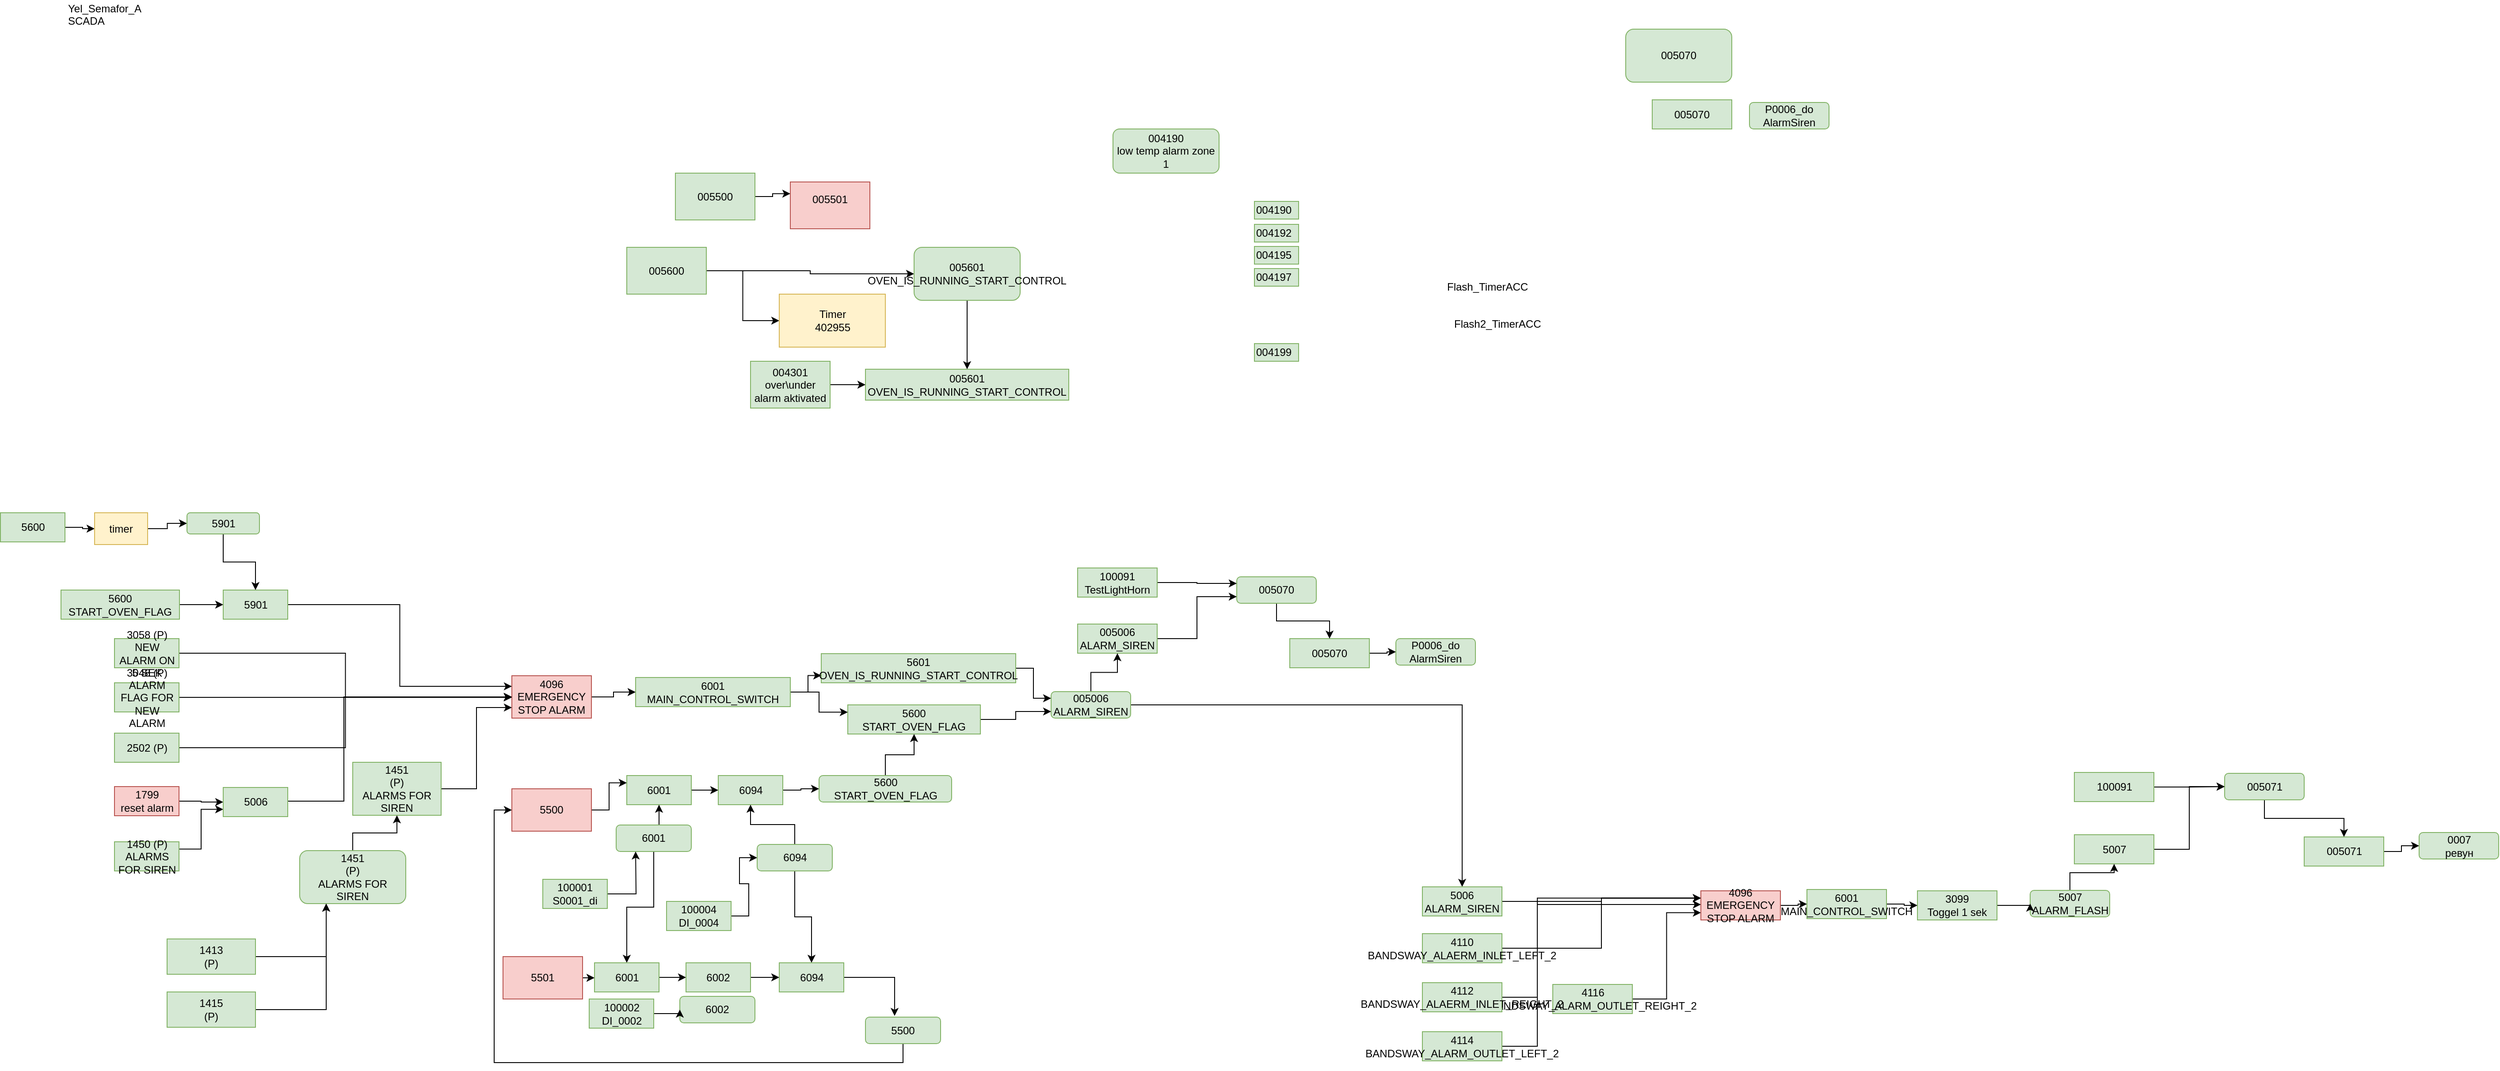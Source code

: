 <mxfile version="10.5.9" type="github"><diagram id="YkE8zKdYtLzUK11k0lN9" name="Page-1"><mxGraphModel dx="2247" dy="720" grid="1" gridSize="10" guides="1" tooltips="1" connect="1" arrows="1" fold="1" page="1" pageScale="1" pageWidth="827" pageHeight="1169" math="0" shadow="0"><root><mxCell id="0"/><mxCell id="1" parent="0"/><mxCell id="DsHWzQEWvqf_Bl8Ow9IP-2" value="&lt;div&gt;P0006_do&lt;/div&gt;&lt;div&gt;AlarmSiren&lt;br&gt;&lt;/div&gt;" style="rounded=1;whiteSpace=wrap;html=1;fillColor=#d5e8d4;strokeColor=#82b366;" vertex="1" parent="1"><mxGeometry x="1520" y="133" width="90" height="30" as="geometry"/></mxCell><mxCell id="DsHWzQEWvqf_Bl8Ow9IP-3" value="&lt;div&gt;004190&lt;/div&gt;&lt;div&gt;low temp alarm zone 1&lt;br&gt;&lt;/div&gt;" style="rounded=1;whiteSpace=wrap;html=1;fillColor=#d5e8d4;strokeColor=#82b366;" vertex="1" parent="1"><mxGeometry x="800" y="163" width="120" height="50" as="geometry"/></mxCell><mxCell id="DsHWzQEWvqf_Bl8Ow9IP-4" value="&lt;div&gt;005601&lt;/div&gt;&lt;div&gt;OVEN_IS_RUNNING_START_CONTROL&lt;br&gt;&lt;/div&gt;" style="rounded=0;whiteSpace=wrap;html=1;fillColor=#d5e8d4;strokeColor=#82b366;" vertex="1" parent="1"><mxGeometry x="520" y="435" width="230" height="35" as="geometry"/></mxCell><mxCell id="DsHWzQEWvqf_Bl8Ow9IP-16" style="edgeStyle=orthogonalEdgeStyle;rounded=0;orthogonalLoop=1;jettySize=auto;html=1;" edge="1" parent="1" source="DsHWzQEWvqf_Bl8Ow9IP-5" target="DsHWzQEWvqf_Bl8Ow9IP-4"><mxGeometry relative="1" as="geometry"/></mxCell><mxCell id="DsHWzQEWvqf_Bl8Ow9IP-5" value="&lt;div&gt;004301&lt;/div&gt;&lt;div&gt;over\under alarm aktivated&lt;br&gt;&lt;/div&gt;" style="rounded=0;whiteSpace=wrap;html=1;fillColor=#d5e8d4;strokeColor=#82b366;" vertex="1" parent="1"><mxGeometry x="390" y="426" width="90" height="53" as="geometry"/></mxCell><mxCell id="DsHWzQEWvqf_Bl8Ow9IP-7" value="&lt;div&gt;005501&lt;/div&gt;&lt;div&gt;&lt;br&gt;&lt;/div&gt;" style="rounded=0;whiteSpace=wrap;html=1;fillColor=#f8cecc;strokeColor=#b85450;" vertex="1" parent="1"><mxGeometry x="435" y="223" width="90" height="53" as="geometry"/></mxCell><mxCell id="DsHWzQEWvqf_Bl8Ow9IP-14" style="edgeStyle=orthogonalEdgeStyle;rounded=0;orthogonalLoop=1;jettySize=auto;html=1;entryX=0;entryY=0.25;entryDx=0;entryDy=0;" edge="1" parent="1" source="DsHWzQEWvqf_Bl8Ow9IP-8" target="DsHWzQEWvqf_Bl8Ow9IP-7"><mxGeometry relative="1" as="geometry"/></mxCell><mxCell id="DsHWzQEWvqf_Bl8Ow9IP-8" value="005500" style="rounded=0;whiteSpace=wrap;html=1;fillColor=#d5e8d4;strokeColor=#82b366;" vertex="1" parent="1"><mxGeometry x="305" y="213" width="90" height="53" as="geometry"/></mxCell><mxCell id="DsHWzQEWvqf_Bl8Ow9IP-13" style="edgeStyle=orthogonalEdgeStyle;rounded=0;orthogonalLoop=1;jettySize=auto;html=1;entryX=0;entryY=0.5;entryDx=0;entryDy=0;" edge="1" parent="1" source="DsHWzQEWvqf_Bl8Ow9IP-9" target="DsHWzQEWvqf_Bl8Ow9IP-10"><mxGeometry relative="1" as="geometry"/></mxCell><mxCell id="DsHWzQEWvqf_Bl8Ow9IP-15" style="edgeStyle=orthogonalEdgeStyle;rounded=0;orthogonalLoop=1;jettySize=auto;html=1;" edge="1" parent="1" source="DsHWzQEWvqf_Bl8Ow9IP-9" target="DsHWzQEWvqf_Bl8Ow9IP-11"><mxGeometry relative="1" as="geometry"/></mxCell><mxCell id="DsHWzQEWvqf_Bl8Ow9IP-9" value="005600" style="rounded=0;whiteSpace=wrap;html=1;fillColor=#d5e8d4;strokeColor=#82b366;" vertex="1" parent="1"><mxGeometry x="250" y="297" width="90" height="53" as="geometry"/></mxCell><mxCell id="DsHWzQEWvqf_Bl8Ow9IP-10" value="&lt;div&gt;Timer&lt;/div&gt;&lt;div&gt;402955&lt;br&gt;&lt;/div&gt;" style="rounded=0;whiteSpace=wrap;html=1;fillColor=#fff2cc;strokeColor=#d6b656;" vertex="1" parent="1"><mxGeometry x="422.5" y="350" width="120" height="60" as="geometry"/></mxCell><mxCell id="DsHWzQEWvqf_Bl8Ow9IP-12" style="edgeStyle=orthogonalEdgeStyle;rounded=0;orthogonalLoop=1;jettySize=auto;html=1;entryX=0.5;entryY=0;entryDx=0;entryDy=0;" edge="1" parent="1" source="DsHWzQEWvqf_Bl8Ow9IP-11" target="DsHWzQEWvqf_Bl8Ow9IP-4"><mxGeometry relative="1" as="geometry"/></mxCell><mxCell id="DsHWzQEWvqf_Bl8Ow9IP-11" value="&lt;div&gt;005601&lt;/div&gt;&lt;div&gt;OVEN_IS_RUNNING_START_CONTROL&lt;br&gt;&lt;/div&gt;" style="rounded=1;whiteSpace=wrap;html=1;fillColor=#d5e8d4;strokeColor=#82b366;" vertex="1" parent="1"><mxGeometry x="575" y="297" width="120" height="60" as="geometry"/></mxCell><mxCell id="DsHWzQEWvqf_Bl8Ow9IP-18" value="&lt;div&gt;P0006_do&lt;/div&gt;&lt;div&gt;AlarmSiren&lt;br&gt;&lt;/div&gt;" style="rounded=1;whiteSpace=wrap;html=1;fillColor=#d5e8d4;strokeColor=#82b366;" vertex="1" parent="1"><mxGeometry x="1120" y="740" width="90" height="30" as="geometry"/></mxCell><mxCell id="DsHWzQEWvqf_Bl8Ow9IP-20" style="edgeStyle=orthogonalEdgeStyle;rounded=0;orthogonalLoop=1;jettySize=auto;html=1;" edge="1" parent="1" source="DsHWzQEWvqf_Bl8Ow9IP-19" target="DsHWzQEWvqf_Bl8Ow9IP-18"><mxGeometry relative="1" as="geometry"/></mxCell><mxCell id="DsHWzQEWvqf_Bl8Ow9IP-19" value="005070" style="rounded=0;whiteSpace=wrap;html=1;fillColor=#d5e8d4;strokeColor=#82b366;" vertex="1" parent="1"><mxGeometry x="1000" y="740" width="90" height="33" as="geometry"/></mxCell><mxCell id="DsHWzQEWvqf_Bl8Ow9IP-23" style="edgeStyle=orthogonalEdgeStyle;rounded=0;orthogonalLoop=1;jettySize=auto;html=1;entryX=0.5;entryY=0;entryDx=0;entryDy=0;" edge="1" parent="1" source="DsHWzQEWvqf_Bl8Ow9IP-22" target="DsHWzQEWvqf_Bl8Ow9IP-19"><mxGeometry relative="1" as="geometry"/></mxCell><mxCell id="DsHWzQEWvqf_Bl8Ow9IP-22" value="005070" style="rounded=1;whiteSpace=wrap;html=1;fillColor=#d5e8d4;strokeColor=#82b366;" vertex="1" parent="1"><mxGeometry x="940" y="670" width="90" height="30" as="geometry"/></mxCell><mxCell id="DsHWzQEWvqf_Bl8Ow9IP-28" style="edgeStyle=orthogonalEdgeStyle;rounded=0;orthogonalLoop=1;jettySize=auto;html=1;entryX=0;entryY=0.25;entryDx=0;entryDy=0;" edge="1" parent="1" source="DsHWzQEWvqf_Bl8Ow9IP-25" target="DsHWzQEWvqf_Bl8Ow9IP-22"><mxGeometry relative="1" as="geometry"/></mxCell><mxCell id="DsHWzQEWvqf_Bl8Ow9IP-25" value="&lt;div&gt;100091&lt;/div&gt;&lt;div&gt;TestLightHorn&lt;br&gt;&lt;/div&gt;" style="rounded=0;whiteSpace=wrap;html=1;fillColor=#d5e8d4;strokeColor=#82b366;" vertex="1" parent="1"><mxGeometry x="760" y="660" width="90" height="33" as="geometry"/></mxCell><mxCell id="DsHWzQEWvqf_Bl8Ow9IP-29" style="edgeStyle=orthogonalEdgeStyle;rounded=0;orthogonalLoop=1;jettySize=auto;html=1;entryX=0;entryY=0.75;entryDx=0;entryDy=0;" edge="1" parent="1" source="DsHWzQEWvqf_Bl8Ow9IP-26" target="DsHWzQEWvqf_Bl8Ow9IP-22"><mxGeometry relative="1" as="geometry"/></mxCell><mxCell id="DsHWzQEWvqf_Bl8Ow9IP-26" value="&lt;div&gt;005006&lt;/div&gt;&lt;div&gt;ALARM_SIREN&lt;br&gt;&lt;/div&gt;" style="rounded=0;whiteSpace=wrap;html=1;fillColor=#d5e8d4;strokeColor=#82b366;" vertex="1" parent="1"><mxGeometry x="760" y="723.5" width="90" height="33" as="geometry"/></mxCell><mxCell id="DsHWzQEWvqf_Bl8Ow9IP-33" style="edgeStyle=orthogonalEdgeStyle;rounded=0;orthogonalLoop=1;jettySize=auto;html=1;entryX=0.5;entryY=1;entryDx=0;entryDy=0;" edge="1" parent="1" source="DsHWzQEWvqf_Bl8Ow9IP-30" target="DsHWzQEWvqf_Bl8Ow9IP-26"><mxGeometry relative="1" as="geometry"/></mxCell><mxCell id="DsHWzQEWvqf_Bl8Ow9IP-162" style="edgeStyle=orthogonalEdgeStyle;rounded=0;orthogonalLoop=1;jettySize=auto;html=1;entryX=0.5;entryY=0;entryDx=0;entryDy=0;" edge="1" parent="1" source="DsHWzQEWvqf_Bl8Ow9IP-30" target="DsHWzQEWvqf_Bl8Ow9IP-152"><mxGeometry relative="1" as="geometry"/></mxCell><mxCell id="DsHWzQEWvqf_Bl8Ow9IP-30" value="&lt;div&gt;005006&lt;/div&gt;&lt;div&gt;ALARM_SIREN&lt;br&gt;&lt;/div&gt;" style="rounded=1;whiteSpace=wrap;html=1;fillColor=#d5e8d4;strokeColor=#82b366;" vertex="1" parent="1"><mxGeometry x="730" y="800" width="90" height="30" as="geometry"/></mxCell><mxCell id="DsHWzQEWvqf_Bl8Ow9IP-36" style="edgeStyle=orthogonalEdgeStyle;rounded=0;orthogonalLoop=1;jettySize=auto;html=1;entryX=0;entryY=0.25;entryDx=0;entryDy=0;" edge="1" parent="1" source="DsHWzQEWvqf_Bl8Ow9IP-34" target="DsHWzQEWvqf_Bl8Ow9IP-30"><mxGeometry relative="1" as="geometry"/></mxCell><mxCell id="DsHWzQEWvqf_Bl8Ow9IP-34" value="&lt;div&gt;5601&lt;/div&gt;&lt;div&gt;OVEN_IS_RUNNING_START_CONTROL&lt;br&gt;&lt;/div&gt;" style="rounded=0;whiteSpace=wrap;html=1;fillColor=#d5e8d4;strokeColor=#82b366;" vertex="1" parent="1"><mxGeometry x="470" y="757" width="220" height="33" as="geometry"/></mxCell><mxCell id="DsHWzQEWvqf_Bl8Ow9IP-37" style="edgeStyle=orthogonalEdgeStyle;rounded=0;orthogonalLoop=1;jettySize=auto;html=1;entryX=0;entryY=0.75;entryDx=0;entryDy=0;" edge="1" parent="1" source="DsHWzQEWvqf_Bl8Ow9IP-35" target="DsHWzQEWvqf_Bl8Ow9IP-30"><mxGeometry relative="1" as="geometry"/></mxCell><mxCell id="DsHWzQEWvqf_Bl8Ow9IP-35" value="&lt;div&gt;5600&lt;/div&gt;&lt;div&gt;START_OVEN_FLAG&lt;br&gt;&lt;/div&gt;" style="rounded=0;whiteSpace=wrap;html=1;fillColor=#d5e8d4;strokeColor=#82b366;" vertex="1" parent="1"><mxGeometry x="500" y="815" width="150" height="33" as="geometry"/></mxCell><mxCell id="DsHWzQEWvqf_Bl8Ow9IP-39" style="edgeStyle=orthogonalEdgeStyle;rounded=0;orthogonalLoop=1;jettySize=auto;html=1;entryX=0;entryY=0.75;entryDx=0;entryDy=0;" edge="1" parent="1" source="DsHWzQEWvqf_Bl8Ow9IP-38" target="DsHWzQEWvqf_Bl8Ow9IP-34"><mxGeometry relative="1" as="geometry"/></mxCell><mxCell id="DsHWzQEWvqf_Bl8Ow9IP-40" style="edgeStyle=orthogonalEdgeStyle;rounded=0;orthogonalLoop=1;jettySize=auto;html=1;entryX=0;entryY=0.25;entryDx=0;entryDy=0;" edge="1" parent="1" source="DsHWzQEWvqf_Bl8Ow9IP-38" target="DsHWzQEWvqf_Bl8Ow9IP-35"><mxGeometry relative="1" as="geometry"/></mxCell><mxCell id="DsHWzQEWvqf_Bl8Ow9IP-38" value="&lt;div&gt;6001&lt;/div&gt;&lt;div&gt;MAIN_CONTROL_SWITCH&lt;br&gt;&lt;/div&gt;" style="rounded=0;whiteSpace=wrap;html=1;fillColor=#d5e8d4;strokeColor=#82b366;" vertex="1" parent="1"><mxGeometry x="260" y="784" width="175" height="33" as="geometry"/></mxCell><mxCell id="DsHWzQEWvqf_Bl8Ow9IP-42" style="edgeStyle=orthogonalEdgeStyle;rounded=0;orthogonalLoop=1;jettySize=auto;html=1;entryX=0;entryY=0.5;entryDx=0;entryDy=0;" edge="1" parent="1" source="DsHWzQEWvqf_Bl8Ow9IP-41" target="DsHWzQEWvqf_Bl8Ow9IP-38"><mxGeometry relative="1" as="geometry"/></mxCell><mxCell id="DsHWzQEWvqf_Bl8Ow9IP-41" value="&lt;div&gt;4096&lt;/div&gt;&lt;div&gt;EMERGENCY STOP ALARM&lt;/div&gt;" style="rounded=0;whiteSpace=wrap;html=1;fillColor=#f8cecc;strokeColor=#b85450;" vertex="1" parent="1"><mxGeometry x="120" y="782" width="90" height="48" as="geometry"/></mxCell><mxCell id="DsHWzQEWvqf_Bl8Ow9IP-44" style="edgeStyle=orthogonalEdgeStyle;rounded=0;orthogonalLoop=1;jettySize=auto;html=1;entryX=0;entryY=0.75;entryDx=0;entryDy=0;" edge="1" parent="1" source="DsHWzQEWvqf_Bl8Ow9IP-43" target="DsHWzQEWvqf_Bl8Ow9IP-41"><mxGeometry relative="1" as="geometry"/></mxCell><mxCell id="DsHWzQEWvqf_Bl8Ow9IP-43" value="&lt;div&gt;1451&lt;/div&gt;&lt;div&gt; (P)&lt;/div&gt;&lt;div&gt;ALARMS FOR SIREN&lt;br&gt;&lt;/div&gt;" style="rounded=0;whiteSpace=wrap;html=1;fillColor=#d5e8d4;strokeColor=#82b366;" vertex="1" parent="1"><mxGeometry x="-60" y="880" width="100" height="60" as="geometry"/></mxCell><mxCell id="DsHWzQEWvqf_Bl8Ow9IP-46" style="edgeStyle=orthogonalEdgeStyle;rounded=0;orthogonalLoop=1;jettySize=auto;html=1;entryX=0.5;entryY=1;entryDx=0;entryDy=0;" edge="1" parent="1" source="DsHWzQEWvqf_Bl8Ow9IP-45" target="DsHWzQEWvqf_Bl8Ow9IP-43"><mxGeometry relative="1" as="geometry"/></mxCell><mxCell id="DsHWzQEWvqf_Bl8Ow9IP-45" value="&lt;div&gt;1451&lt;/div&gt;&lt;div&gt; (P)&lt;/div&gt;&lt;div&gt;ALARMS FOR SIREN&lt;br&gt;&lt;/div&gt;" style="rounded=1;whiteSpace=wrap;html=1;fillColor=#d5e8d4;strokeColor=#82b366;" vertex="1" parent="1"><mxGeometry x="-120" y="980" width="120" height="60" as="geometry"/></mxCell><mxCell id="DsHWzQEWvqf_Bl8Ow9IP-49" style="edgeStyle=orthogonalEdgeStyle;rounded=0;orthogonalLoop=1;jettySize=auto;html=1;entryX=0.25;entryY=1;entryDx=0;entryDy=0;" edge="1" parent="1" source="DsHWzQEWvqf_Bl8Ow9IP-47" target="DsHWzQEWvqf_Bl8Ow9IP-45"><mxGeometry relative="1" as="geometry"/></mxCell><mxCell id="DsHWzQEWvqf_Bl8Ow9IP-47" value="&lt;div&gt;1413&lt;/div&gt;&lt;div&gt;(P)&lt;br&gt;&lt;/div&gt;" style="rounded=0;whiteSpace=wrap;html=1;fillColor=#d5e8d4;strokeColor=#82b366;" vertex="1" parent="1"><mxGeometry x="-270" y="1080" width="100" height="40" as="geometry"/></mxCell><mxCell id="DsHWzQEWvqf_Bl8Ow9IP-50" style="edgeStyle=orthogonalEdgeStyle;rounded=0;orthogonalLoop=1;jettySize=auto;html=1;entryX=0.25;entryY=1;entryDx=0;entryDy=0;" edge="1" parent="1" source="DsHWzQEWvqf_Bl8Ow9IP-48" target="DsHWzQEWvqf_Bl8Ow9IP-45"><mxGeometry relative="1" as="geometry"/></mxCell><mxCell id="DsHWzQEWvqf_Bl8Ow9IP-48" value="&lt;div&gt;1415&lt;/div&gt;&lt;div&gt;(P)&lt;br&gt;&lt;/div&gt;" style="rounded=0;whiteSpace=wrap;html=1;fillColor=#d5e8d4;strokeColor=#82b366;" vertex="1" parent="1"><mxGeometry x="-270" y="1140" width="100" height="40" as="geometry"/></mxCell><mxCell id="DsHWzQEWvqf_Bl8Ow9IP-51" value="004190" style="text;html=1;resizable=0;points=[];autosize=1;align=left;verticalAlign=top;spacingTop=-4;fillColor=#d5e8d4;strokeColor=#82b366;" vertex="1" parent="1"><mxGeometry x="960" y="245" width="50" height="20" as="geometry"/></mxCell><mxCell id="DsHWzQEWvqf_Bl8Ow9IP-52" value="004192" style="text;html=1;resizable=0;points=[];autosize=1;align=left;verticalAlign=top;spacingTop=-4;fillColor=#d5e8d4;strokeColor=#82b366;" vertex="1" parent="1"><mxGeometry x="960" y="271" width="50" height="20" as="geometry"/></mxCell><mxCell id="DsHWzQEWvqf_Bl8Ow9IP-53" value="004195" style="text;html=1;resizable=0;points=[];autosize=1;align=left;verticalAlign=top;spacingTop=-4;fillColor=#d5e8d4;strokeColor=#82b366;" vertex="1" parent="1"><mxGeometry x="960" y="296" width="50" height="20" as="geometry"/></mxCell><mxCell id="DsHWzQEWvqf_Bl8Ow9IP-54" value="004197" style="text;html=1;resizable=0;points=[];autosize=1;align=left;verticalAlign=top;spacingTop=-4;fillColor=#d5e8d4;strokeColor=#82b366;" vertex="1" parent="1"><mxGeometry x="960" y="321" width="50" height="20" as="geometry"/></mxCell><mxCell id="DsHWzQEWvqf_Bl8Ow9IP-55" value="004199" style="text;html=1;resizable=0;points=[];autosize=1;align=left;verticalAlign=top;spacingTop=-4;fillColor=#d5e8d4;strokeColor=#82b366;" vertex="1" parent="1"><mxGeometry x="960" y="406" width="50" height="20" as="geometry"/></mxCell><mxCell id="DsHWzQEWvqf_Bl8Ow9IP-59" value="005070" style="rounded=0;whiteSpace=wrap;html=1;fillColor=#d5e8d4;strokeColor=#82b366;" vertex="1" parent="1"><mxGeometry x="1410" y="130" width="90" height="33" as="geometry"/></mxCell><mxCell id="DsHWzQEWvqf_Bl8Ow9IP-61" value="005070" style="rounded=1;whiteSpace=wrap;html=1;fillColor=#d5e8d4;strokeColor=#82b366;" vertex="1" parent="1"><mxGeometry x="1380" y="50" width="120" height="60" as="geometry"/></mxCell><mxCell id="DsHWzQEWvqf_Bl8Ow9IP-62" value="Flash_TimerACC" style="text;html=1;resizable=0;points=[];autosize=1;align=left;verticalAlign=top;spacingTop=-4;" vertex="1" parent="1"><mxGeometry x="1176" y="332" width="110" height="20" as="geometry"/></mxCell><mxCell id="DsHWzQEWvqf_Bl8Ow9IP-63" value="Flash2_TimerACC" style="text;html=1;resizable=0;points=[];autosize=1;align=left;verticalAlign=top;spacingTop=-4;" vertex="1" parent="1"><mxGeometry x="1184" y="374" width="110" height="20" as="geometry"/></mxCell><mxCell id="DsHWzQEWvqf_Bl8Ow9IP-64" value="&lt;div&gt;Yel_Semafor_A&lt;/div&gt;&lt;div&gt;SCADA&lt;br&gt;&lt;/div&gt;" style="text;html=1;resizable=0;points=[];autosize=1;align=left;verticalAlign=top;spacingTop=-4;" vertex="1" parent="1"><mxGeometry x="-384" y="17" width="100" height="30" as="geometry"/></mxCell><mxCell id="DsHWzQEWvqf_Bl8Ow9IP-69" style="edgeStyle=orthogonalEdgeStyle;rounded=0;orthogonalLoop=1;jettySize=auto;html=1;" edge="1" parent="1" source="DsHWzQEWvqf_Bl8Ow9IP-68" target="DsHWzQEWvqf_Bl8Ow9IP-35"><mxGeometry relative="1" as="geometry"/></mxCell><mxCell id="DsHWzQEWvqf_Bl8Ow9IP-68" value="&lt;div&gt;5600&lt;/div&gt;&lt;div&gt;START_OVEN_FLAG&lt;br&gt;&lt;/div&gt;" style="rounded=1;whiteSpace=wrap;html=1;fillColor=#d5e8d4;strokeColor=#82b366;" vertex="1" parent="1"><mxGeometry x="467.5" y="895" width="150" height="30" as="geometry"/></mxCell><mxCell id="DsHWzQEWvqf_Bl8Ow9IP-71" style="edgeStyle=orthogonalEdgeStyle;rounded=0;orthogonalLoop=1;jettySize=auto;html=1;" edge="1" parent="1" source="DsHWzQEWvqf_Bl8Ow9IP-70" target="DsHWzQEWvqf_Bl8Ow9IP-68"><mxGeometry relative="1" as="geometry"/></mxCell><mxCell id="DsHWzQEWvqf_Bl8Ow9IP-70" value="6094" style="rounded=0;whiteSpace=wrap;html=1;fillColor=#d5e8d4;strokeColor=#82b366;" vertex="1" parent="1"><mxGeometry x="353.5" y="895" width="73" height="33" as="geometry"/></mxCell><mxCell id="DsHWzQEWvqf_Bl8Ow9IP-73" style="edgeStyle=orthogonalEdgeStyle;rounded=0;orthogonalLoop=1;jettySize=auto;html=1;" edge="1" parent="1" source="DsHWzQEWvqf_Bl8Ow9IP-72" target="DsHWzQEWvqf_Bl8Ow9IP-70"><mxGeometry relative="1" as="geometry"/></mxCell><mxCell id="DsHWzQEWvqf_Bl8Ow9IP-72" value="6001" style="rounded=0;whiteSpace=wrap;html=1;fillColor=#d5e8d4;strokeColor=#82b366;" vertex="1" parent="1"><mxGeometry x="250" y="895" width="73" height="33" as="geometry"/></mxCell><mxCell id="DsHWzQEWvqf_Bl8Ow9IP-77" style="edgeStyle=orthogonalEdgeStyle;rounded=0;orthogonalLoop=1;jettySize=auto;html=1;exitX=1;exitY=0.5;exitDx=0;exitDy=0;entryX=0;entryY=0.25;entryDx=0;entryDy=0;" edge="1" parent="1" source="DsHWzQEWvqf_Bl8Ow9IP-76" target="DsHWzQEWvqf_Bl8Ow9IP-72"><mxGeometry relative="1" as="geometry"/></mxCell><mxCell id="DsHWzQEWvqf_Bl8Ow9IP-76" value="5500" style="rounded=0;whiteSpace=wrap;html=1;fillColor=#f8cecc;strokeColor=#b85450;" vertex="1" parent="1"><mxGeometry x="120" y="910" width="90" height="48" as="geometry"/></mxCell><mxCell id="DsHWzQEWvqf_Bl8Ow9IP-81" style="edgeStyle=orthogonalEdgeStyle;rounded=0;orthogonalLoop=1;jettySize=auto;html=1;exitX=0.5;exitY=0;exitDx=0;exitDy=0;entryX=0.5;entryY=1;entryDx=0;entryDy=0;" edge="1" parent="1" source="DsHWzQEWvqf_Bl8Ow9IP-78" target="DsHWzQEWvqf_Bl8Ow9IP-70"><mxGeometry relative="1" as="geometry"/></mxCell><mxCell id="DsHWzQEWvqf_Bl8Ow9IP-91" style="edgeStyle=orthogonalEdgeStyle;rounded=0;orthogonalLoop=1;jettySize=auto;html=1;entryX=0.5;entryY=0;entryDx=0;entryDy=0;" edge="1" parent="1" source="DsHWzQEWvqf_Bl8Ow9IP-78" target="DsHWzQEWvqf_Bl8Ow9IP-89"><mxGeometry relative="1" as="geometry"/></mxCell><mxCell id="DsHWzQEWvqf_Bl8Ow9IP-78" value="6094" style="rounded=1;whiteSpace=wrap;html=1;fillColor=#d5e8d4;strokeColor=#82b366;" vertex="1" parent="1"><mxGeometry x="397.5" y="973" width="85" height="30" as="geometry"/></mxCell><mxCell id="DsHWzQEWvqf_Bl8Ow9IP-80" style="edgeStyle=orthogonalEdgeStyle;rounded=0;orthogonalLoop=1;jettySize=auto;html=1;entryX=0;entryY=0.5;entryDx=0;entryDy=0;" edge="1" parent="1" source="DsHWzQEWvqf_Bl8Ow9IP-79" target="DsHWzQEWvqf_Bl8Ow9IP-78"><mxGeometry relative="1" as="geometry"/></mxCell><mxCell id="DsHWzQEWvqf_Bl8Ow9IP-79" value="&lt;div&gt;100004&lt;/div&gt;&lt;div&gt;DI_0004&lt;br&gt;&lt;/div&gt;" style="rounded=0;whiteSpace=wrap;html=1;fillColor=#d5e8d4;strokeColor=#82b366;" vertex="1" parent="1"><mxGeometry x="295" y="1037.5" width="73" height="33" as="geometry"/></mxCell><mxCell id="DsHWzQEWvqf_Bl8Ow9IP-86" style="edgeStyle=orthogonalEdgeStyle;rounded=0;orthogonalLoop=1;jettySize=auto;html=1;exitX=0.5;exitY=0;exitDx=0;exitDy=0;entryX=0.5;entryY=1;entryDx=0;entryDy=0;" edge="1" parent="1" source="DsHWzQEWvqf_Bl8Ow9IP-83" target="DsHWzQEWvqf_Bl8Ow9IP-72"><mxGeometry relative="1" as="geometry"/></mxCell><mxCell id="DsHWzQEWvqf_Bl8Ow9IP-98" style="edgeStyle=orthogonalEdgeStyle;rounded=0;orthogonalLoop=1;jettySize=auto;html=1;entryX=0.5;entryY=0;entryDx=0;entryDy=0;" edge="1" parent="1" source="DsHWzQEWvqf_Bl8Ow9IP-83" target="DsHWzQEWvqf_Bl8Ow9IP-94"><mxGeometry relative="1" as="geometry"/></mxCell><mxCell id="DsHWzQEWvqf_Bl8Ow9IP-83" value="6001" style="rounded=1;whiteSpace=wrap;html=1;fillColor=#d5e8d4;strokeColor=#82b366;" vertex="1" parent="1"><mxGeometry x="238" y="951" width="85" height="30" as="geometry"/></mxCell><mxCell id="DsHWzQEWvqf_Bl8Ow9IP-85" style="edgeStyle=orthogonalEdgeStyle;rounded=0;orthogonalLoop=1;jettySize=auto;html=1;" edge="1" parent="1" source="DsHWzQEWvqf_Bl8Ow9IP-84"><mxGeometry relative="1" as="geometry"><mxPoint x="260" y="981" as="targetPoint"/></mxGeometry></mxCell><mxCell id="DsHWzQEWvqf_Bl8Ow9IP-84" value="&lt;div&gt;100001&lt;/div&gt;&lt;div&gt;S0001_di&lt;br&gt;&lt;/div&gt;" style="rounded=0;whiteSpace=wrap;html=1;fillColor=#d5e8d4;strokeColor=#82b366;" vertex="1" parent="1"><mxGeometry x="155" y="1012.5" width="73" height="33" as="geometry"/></mxCell><mxCell id="DsHWzQEWvqf_Bl8Ow9IP-88" style="edgeStyle=orthogonalEdgeStyle;rounded=0;orthogonalLoop=1;jettySize=auto;html=1;entryX=0;entryY=0.5;entryDx=0;entryDy=0;" edge="1" parent="1" source="DsHWzQEWvqf_Bl8Ow9IP-87" target="DsHWzQEWvqf_Bl8Ow9IP-76"><mxGeometry relative="1" as="geometry"><Array as="points"><mxPoint x="563" y="1220"/><mxPoint x="100" y="1220"/><mxPoint x="100" y="934"/></Array></mxGeometry></mxCell><mxCell id="DsHWzQEWvqf_Bl8Ow9IP-87" value="5500" style="rounded=1;whiteSpace=wrap;html=1;fillColor=#d5e8d4;strokeColor=#82b366;" vertex="1" parent="1"><mxGeometry x="520" y="1168.5" width="85" height="30" as="geometry"/></mxCell><mxCell id="DsHWzQEWvqf_Bl8Ow9IP-90" style="edgeStyle=orthogonalEdgeStyle;rounded=0;orthogonalLoop=1;jettySize=auto;html=1;entryX=0.388;entryY=-0.045;entryDx=0;entryDy=0;entryPerimeter=0;" edge="1" parent="1" source="DsHWzQEWvqf_Bl8Ow9IP-89" target="DsHWzQEWvqf_Bl8Ow9IP-87"><mxGeometry relative="1" as="geometry"/></mxCell><mxCell id="DsHWzQEWvqf_Bl8Ow9IP-89" value="6094" style="rounded=0;whiteSpace=wrap;html=1;fillColor=#d5e8d4;strokeColor=#82b366;" vertex="1" parent="1"><mxGeometry x="422.5" y="1107" width="73" height="33" as="geometry"/></mxCell><mxCell id="DsHWzQEWvqf_Bl8Ow9IP-93" style="edgeStyle=orthogonalEdgeStyle;rounded=0;orthogonalLoop=1;jettySize=auto;html=1;" edge="1" parent="1" source="DsHWzQEWvqf_Bl8Ow9IP-92" target="DsHWzQEWvqf_Bl8Ow9IP-89"><mxGeometry relative="1" as="geometry"/></mxCell><mxCell id="DsHWzQEWvqf_Bl8Ow9IP-92" value="6002" style="rounded=0;whiteSpace=wrap;html=1;fillColor=#d5e8d4;strokeColor=#82b366;" vertex="1" parent="1"><mxGeometry x="317" y="1107" width="73" height="33" as="geometry"/></mxCell><mxCell id="DsHWzQEWvqf_Bl8Ow9IP-95" style="edgeStyle=orthogonalEdgeStyle;rounded=0;orthogonalLoop=1;jettySize=auto;html=1;" edge="1" parent="1" source="DsHWzQEWvqf_Bl8Ow9IP-94" target="DsHWzQEWvqf_Bl8Ow9IP-92"><mxGeometry relative="1" as="geometry"/></mxCell><mxCell id="DsHWzQEWvqf_Bl8Ow9IP-94" value="6001" style="rounded=0;whiteSpace=wrap;html=1;fillColor=#d5e8d4;strokeColor=#82b366;" vertex="1" parent="1"><mxGeometry x="213.5" y="1107" width="73" height="33" as="geometry"/></mxCell><mxCell id="DsHWzQEWvqf_Bl8Ow9IP-97" style="edgeStyle=orthogonalEdgeStyle;rounded=0;orthogonalLoop=1;jettySize=auto;html=1;exitX=1;exitY=0.5;exitDx=0;exitDy=0;entryX=0;entryY=0.5;entryDx=0;entryDy=0;" edge="1" parent="1" source="DsHWzQEWvqf_Bl8Ow9IP-96" target="DsHWzQEWvqf_Bl8Ow9IP-94"><mxGeometry relative="1" as="geometry"/></mxCell><mxCell id="DsHWzQEWvqf_Bl8Ow9IP-96" value="5501" style="rounded=0;whiteSpace=wrap;html=1;fillColor=#f8cecc;strokeColor=#b85450;" vertex="1" parent="1"><mxGeometry x="110" y="1100" width="90" height="48" as="geometry"/></mxCell><mxCell id="DsHWzQEWvqf_Bl8Ow9IP-102" value="6002" style="rounded=1;whiteSpace=wrap;html=1;fillColor=#d5e8d4;strokeColor=#82b366;" vertex="1" parent="1"><mxGeometry x="310" y="1145" width="85" height="30" as="geometry"/></mxCell><mxCell id="DsHWzQEWvqf_Bl8Ow9IP-104" style="edgeStyle=orthogonalEdgeStyle;rounded=0;orthogonalLoop=1;jettySize=auto;html=1;exitX=1;exitY=0.5;exitDx=0;exitDy=0;entryX=0;entryY=0.5;entryDx=0;entryDy=0;" edge="1" parent="1" source="DsHWzQEWvqf_Bl8Ow9IP-103" target="DsHWzQEWvqf_Bl8Ow9IP-102"><mxGeometry relative="1" as="geometry"/></mxCell><mxCell id="DsHWzQEWvqf_Bl8Ow9IP-103" value="&lt;div&gt;100002&lt;/div&gt;&lt;div&gt;DI_0002&lt;br&gt;&lt;/div&gt;" style="rounded=0;whiteSpace=wrap;html=1;fillColor=#d5e8d4;strokeColor=#82b366;" vertex="1" parent="1"><mxGeometry x="207.5" y="1148" width="73" height="33" as="geometry"/></mxCell><mxCell id="DsHWzQEWvqf_Bl8Ow9IP-118" style="edgeStyle=orthogonalEdgeStyle;rounded=0;orthogonalLoop=1;jettySize=auto;html=1;exitX=1;exitY=0.25;exitDx=0;exitDy=0;entryX=0;entryY=0.75;entryDx=0;entryDy=0;" edge="1" parent="1" source="DsHWzQEWvqf_Bl8Ow9IP-106" target="DsHWzQEWvqf_Bl8Ow9IP-109"><mxGeometry relative="1" as="geometry"/></mxCell><mxCell id="DsHWzQEWvqf_Bl8Ow9IP-106" value="&lt;div&gt;1450 (P)&lt;/div&gt;&lt;div&gt;ALARMS FOR SIREN&lt;br&gt;&lt;/div&gt;" style="rounded=0;whiteSpace=wrap;html=1;fillColor=#d5e8d4;strokeColor=#82b366;" vertex="1" parent="1"><mxGeometry x="-329.5" y="970" width="73" height="33" as="geometry"/></mxCell><mxCell id="DsHWzQEWvqf_Bl8Ow9IP-117" style="edgeStyle=orthogonalEdgeStyle;rounded=0;orthogonalLoop=1;jettySize=auto;html=1;entryX=0;entryY=0.5;entryDx=0;entryDy=0;" edge="1" parent="1" source="DsHWzQEWvqf_Bl8Ow9IP-108" target="DsHWzQEWvqf_Bl8Ow9IP-109"><mxGeometry relative="1" as="geometry"/></mxCell><mxCell id="DsHWzQEWvqf_Bl8Ow9IP-108" value="&lt;div&gt;1799&lt;/div&gt;&lt;div&gt;reset alarm&lt;br&gt;&lt;/div&gt;" style="rounded=0;whiteSpace=wrap;html=1;fillColor=#f8cecc;strokeColor=#b85450;" vertex="1" parent="1"><mxGeometry x="-329.5" y="907.5" width="73" height="33" as="geometry"/></mxCell><mxCell id="DsHWzQEWvqf_Bl8Ow9IP-126" style="edgeStyle=orthogonalEdgeStyle;rounded=0;orthogonalLoop=1;jettySize=auto;html=1;entryX=0;entryY=0.5;entryDx=0;entryDy=0;" edge="1" parent="1" source="DsHWzQEWvqf_Bl8Ow9IP-109" target="DsHWzQEWvqf_Bl8Ow9IP-41"><mxGeometry relative="1" as="geometry"><Array as="points"><mxPoint x="-70" y="924"/><mxPoint x="-70" y="806"/></Array></mxGeometry></mxCell><mxCell id="DsHWzQEWvqf_Bl8Ow9IP-109" value="5006" style="rounded=0;whiteSpace=wrap;html=1;fillColor=#d5e8d4;strokeColor=#82b366;" vertex="1" parent="1"><mxGeometry x="-206.5" y="908.5" width="73" height="33" as="geometry"/></mxCell><mxCell id="DsHWzQEWvqf_Bl8Ow9IP-125" style="edgeStyle=orthogonalEdgeStyle;rounded=0;orthogonalLoop=1;jettySize=auto;html=1;entryX=0;entryY=0.5;entryDx=0;entryDy=0;" edge="1" parent="1" source="DsHWzQEWvqf_Bl8Ow9IP-110" target="DsHWzQEWvqf_Bl8Ow9IP-41"><mxGeometry relative="1" as="geometry"/></mxCell><mxCell id="DsHWzQEWvqf_Bl8Ow9IP-110" value="2502 (P)" style="rounded=0;whiteSpace=wrap;html=1;fillColor=#d5e8d4;strokeColor=#82b366;" vertex="1" parent="1"><mxGeometry x="-329.5" y="847" width="73" height="33" as="geometry"/></mxCell><mxCell id="DsHWzQEWvqf_Bl8Ow9IP-123" style="edgeStyle=orthogonalEdgeStyle;rounded=0;orthogonalLoop=1;jettySize=auto;html=1;" edge="1" parent="1" source="DsHWzQEWvqf_Bl8Ow9IP-113"><mxGeometry relative="1" as="geometry"><mxPoint x="120" y="806.5" as="targetPoint"/></mxGeometry></mxCell><mxCell id="DsHWzQEWvqf_Bl8Ow9IP-113" value="&lt;div&gt;3048 (P)&lt;/div&gt;&lt;div&gt;ALARM FLAG FOR NEW ALARM&lt;br&gt;&lt;/div&gt;" style="rounded=0;whiteSpace=wrap;html=1;fillColor=#d5e8d4;strokeColor=#82b366;" vertex="1" parent="1"><mxGeometry x="-329.5" y="790" width="73" height="33" as="geometry"/></mxCell><mxCell id="DsHWzQEWvqf_Bl8Ow9IP-122" style="edgeStyle=orthogonalEdgeStyle;rounded=0;orthogonalLoop=1;jettySize=auto;html=1;entryX=0;entryY=0.5;entryDx=0;entryDy=0;" edge="1" parent="1" source="DsHWzQEWvqf_Bl8Ow9IP-114" target="DsHWzQEWvqf_Bl8Ow9IP-41"><mxGeometry relative="1" as="geometry"/></mxCell><mxCell id="DsHWzQEWvqf_Bl8Ow9IP-114" value="&lt;div&gt;3058 (P)&lt;/div&gt;&lt;div&gt;NEW ALARM ON 5 SEK&lt;br&gt;&lt;/div&gt;" style="rounded=0;whiteSpace=wrap;html=1;fillColor=#d5e8d4;strokeColor=#82b366;" vertex="1" parent="1"><mxGeometry x="-329.5" y="740" width="73" height="33" as="geometry"/></mxCell><mxCell id="DsHWzQEWvqf_Bl8Ow9IP-121" style="edgeStyle=orthogonalEdgeStyle;rounded=0;orthogonalLoop=1;jettySize=auto;html=1;entryX=0;entryY=0.25;entryDx=0;entryDy=0;" edge="1" parent="1" source="DsHWzQEWvqf_Bl8Ow9IP-115" target="DsHWzQEWvqf_Bl8Ow9IP-41"><mxGeometry relative="1" as="geometry"/></mxCell><mxCell id="DsHWzQEWvqf_Bl8Ow9IP-115" value="5901" style="rounded=0;whiteSpace=wrap;html=1;fillColor=#d5e8d4;strokeColor=#82b366;" vertex="1" parent="1"><mxGeometry x="-206.5" y="685" width="73" height="33" as="geometry"/></mxCell><mxCell id="DsHWzQEWvqf_Bl8Ow9IP-120" style="edgeStyle=orthogonalEdgeStyle;rounded=0;orthogonalLoop=1;jettySize=auto;html=1;entryX=0;entryY=0.5;entryDx=0;entryDy=0;" edge="1" parent="1" source="DsHWzQEWvqf_Bl8Ow9IP-116" target="DsHWzQEWvqf_Bl8Ow9IP-115"><mxGeometry relative="1" as="geometry"/></mxCell><mxCell id="DsHWzQEWvqf_Bl8Ow9IP-116" value="&lt;div&gt;5600&lt;/div&gt;&lt;div&gt;START_OVEN_FLAG&lt;/div&gt;" style="rounded=0;whiteSpace=wrap;html=1;fillColor=#d5e8d4;strokeColor=#82b366;" vertex="1" parent="1"><mxGeometry x="-390" y="685" width="134" height="33" as="geometry"/></mxCell><mxCell id="DsHWzQEWvqf_Bl8Ow9IP-133" style="edgeStyle=orthogonalEdgeStyle;rounded=0;orthogonalLoop=1;jettySize=auto;html=1;" edge="1" parent="1" source="DsHWzQEWvqf_Bl8Ow9IP-127" target="DsHWzQEWvqf_Bl8Ow9IP-128"><mxGeometry relative="1" as="geometry"/></mxCell><mxCell id="DsHWzQEWvqf_Bl8Ow9IP-127" value="5600" style="rounded=0;whiteSpace=wrap;html=1;fillColor=#d5e8d4;strokeColor=#82b366;" vertex="1" parent="1"><mxGeometry x="-458.5" y="597.5" width="73" height="33" as="geometry"/></mxCell><mxCell id="DsHWzQEWvqf_Bl8Ow9IP-132" style="edgeStyle=orthogonalEdgeStyle;rounded=0;orthogonalLoop=1;jettySize=auto;html=1;entryX=0;entryY=0.5;entryDx=0;entryDy=0;" edge="1" parent="1" source="DsHWzQEWvqf_Bl8Ow9IP-128" target="DsHWzQEWvqf_Bl8Ow9IP-129"><mxGeometry relative="1" as="geometry"/></mxCell><mxCell id="DsHWzQEWvqf_Bl8Ow9IP-128" value="timer " style="rounded=0;whiteSpace=wrap;html=1;fillColor=#fff2cc;strokeColor=#d6b656;" vertex="1" parent="1"><mxGeometry x="-352" y="597.5" width="60" height="36" as="geometry"/></mxCell><mxCell id="DsHWzQEWvqf_Bl8Ow9IP-131" style="edgeStyle=orthogonalEdgeStyle;rounded=0;orthogonalLoop=1;jettySize=auto;html=1;entryX=0.5;entryY=0;entryDx=0;entryDy=0;" edge="1" parent="1" source="DsHWzQEWvqf_Bl8Ow9IP-129" target="DsHWzQEWvqf_Bl8Ow9IP-115"><mxGeometry relative="1" as="geometry"/></mxCell><mxCell id="DsHWzQEWvqf_Bl8Ow9IP-129" value="5901" style="rounded=1;whiteSpace=wrap;html=1;fillColor=#d5e8d4;strokeColor=#82b366;" vertex="1" parent="1"><mxGeometry x="-247.5" y="597.5" width="82" height="24" as="geometry"/></mxCell><mxCell id="DsHWzQEWvqf_Bl8Ow9IP-134" value="&lt;div&gt;0007&lt;/div&gt;&lt;div&gt;ревун&lt;br&gt;&lt;/div&gt;" style="rounded=1;whiteSpace=wrap;html=1;fillColor=#d5e8d4;strokeColor=#82b366;" vertex="1" parent="1"><mxGeometry x="2277.5" y="959.5" width="90" height="30" as="geometry"/></mxCell><mxCell id="DsHWzQEWvqf_Bl8Ow9IP-136" style="edgeStyle=orthogonalEdgeStyle;rounded=0;orthogonalLoop=1;jettySize=auto;html=1;entryX=0;entryY=0.5;entryDx=0;entryDy=0;" edge="1" parent="1" source="DsHWzQEWvqf_Bl8Ow9IP-135" target="DsHWzQEWvqf_Bl8Ow9IP-134"><mxGeometry relative="1" as="geometry"/></mxCell><mxCell id="DsHWzQEWvqf_Bl8Ow9IP-135" value="005071" style="rounded=0;whiteSpace=wrap;html=1;fillColor=#d5e8d4;strokeColor=#82b366;" vertex="1" parent="1"><mxGeometry x="2147.5" y="964.5" width="90" height="33" as="geometry"/></mxCell><mxCell id="DsHWzQEWvqf_Bl8Ow9IP-138" style="edgeStyle=orthogonalEdgeStyle;rounded=0;orthogonalLoop=1;jettySize=auto;html=1;" edge="1" parent="1" source="DsHWzQEWvqf_Bl8Ow9IP-137" target="DsHWzQEWvqf_Bl8Ow9IP-135"><mxGeometry relative="1" as="geometry"/></mxCell><mxCell id="DsHWzQEWvqf_Bl8Ow9IP-137" value="005071" style="rounded=1;whiteSpace=wrap;html=1;fillColor=#d5e8d4;strokeColor=#82b366;" vertex="1" parent="1"><mxGeometry x="2057.5" y="892.5" width="90" height="30" as="geometry"/></mxCell><mxCell id="DsHWzQEWvqf_Bl8Ow9IP-142" style="edgeStyle=orthogonalEdgeStyle;rounded=0;orthogonalLoop=1;jettySize=auto;html=1;" edge="1" parent="1" source="DsHWzQEWvqf_Bl8Ow9IP-139" target="DsHWzQEWvqf_Bl8Ow9IP-137"><mxGeometry relative="1" as="geometry"/></mxCell><mxCell id="DsHWzQEWvqf_Bl8Ow9IP-139" value="100091" style="rounded=0;whiteSpace=wrap;html=1;fillColor=#d5e8d4;strokeColor=#82b366;" vertex="1" parent="1"><mxGeometry x="1887.5" y="891.5" width="90" height="33" as="geometry"/></mxCell><mxCell id="DsHWzQEWvqf_Bl8Ow9IP-143" style="edgeStyle=orthogonalEdgeStyle;rounded=0;orthogonalLoop=1;jettySize=auto;html=1;entryX=0;entryY=0.5;entryDx=0;entryDy=0;" edge="1" parent="1" source="DsHWzQEWvqf_Bl8Ow9IP-140" target="DsHWzQEWvqf_Bl8Ow9IP-137"><mxGeometry relative="1" as="geometry"/></mxCell><mxCell id="DsHWzQEWvqf_Bl8Ow9IP-140" value="5007" style="rounded=0;whiteSpace=wrap;html=1;fillColor=#d5e8d4;strokeColor=#82b366;" vertex="1" parent="1"><mxGeometry x="1887.5" y="962" width="90" height="33" as="geometry"/></mxCell><mxCell id="DsHWzQEWvqf_Bl8Ow9IP-145" style="edgeStyle=orthogonalEdgeStyle;rounded=0;orthogonalLoop=1;jettySize=auto;html=1;entryX=0.5;entryY=1;entryDx=0;entryDy=0;" edge="1" parent="1" source="DsHWzQEWvqf_Bl8Ow9IP-144" target="DsHWzQEWvqf_Bl8Ow9IP-140"><mxGeometry relative="1" as="geometry"/></mxCell><mxCell id="DsHWzQEWvqf_Bl8Ow9IP-144" value="&lt;div&gt;5007&lt;/div&gt;&lt;div&gt;ALARM_FLASH&lt;br&gt;&lt;/div&gt;" style="rounded=1;whiteSpace=wrap;html=1;fillColor=#d5e8d4;strokeColor=#82b366;" vertex="1" parent="1"><mxGeometry x="1837.5" y="1025" width="90" height="30" as="geometry"/></mxCell><mxCell id="DsHWzQEWvqf_Bl8Ow9IP-147" style="edgeStyle=orthogonalEdgeStyle;rounded=0;orthogonalLoop=1;jettySize=auto;html=1;exitX=1;exitY=0.5;exitDx=0;exitDy=0;entryX=0;entryY=0.5;entryDx=0;entryDy=0;" edge="1" parent="1" source="DsHWzQEWvqf_Bl8Ow9IP-146" target="DsHWzQEWvqf_Bl8Ow9IP-144"><mxGeometry relative="1" as="geometry"/></mxCell><mxCell id="DsHWzQEWvqf_Bl8Ow9IP-146" value="&lt;div&gt;3099&lt;/div&gt;&lt;div&gt;Toggel 1 sek&lt;br&gt;&lt;/div&gt;" style="rounded=0;whiteSpace=wrap;html=1;fillColor=#d5e8d4;strokeColor=#82b366;" vertex="1" parent="1"><mxGeometry x="1710" y="1025.5" width="90" height="33" as="geometry"/></mxCell><mxCell id="DsHWzQEWvqf_Bl8Ow9IP-149" style="edgeStyle=orthogonalEdgeStyle;rounded=0;orthogonalLoop=1;jettySize=auto;html=1;" edge="1" parent="1" source="DsHWzQEWvqf_Bl8Ow9IP-148" target="DsHWzQEWvqf_Bl8Ow9IP-146"><mxGeometry relative="1" as="geometry"/></mxCell><mxCell id="DsHWzQEWvqf_Bl8Ow9IP-148" value="&lt;div&gt;6001&lt;/div&gt;&lt;div&gt;MAIN_CONTROL_SWITCH&lt;br&gt;&lt;/div&gt;" style="rounded=0;whiteSpace=wrap;html=1;fillColor=#d5e8d4;strokeColor=#82b366;" vertex="1" parent="1"><mxGeometry x="1585" y="1024" width="90" height="33" as="geometry"/></mxCell><mxCell id="DsHWzQEWvqf_Bl8Ow9IP-151" style="edgeStyle=orthogonalEdgeStyle;rounded=0;orthogonalLoop=1;jettySize=auto;html=1;" edge="1" parent="1" source="DsHWzQEWvqf_Bl8Ow9IP-150" target="DsHWzQEWvqf_Bl8Ow9IP-148"><mxGeometry relative="1" as="geometry"/></mxCell><mxCell id="DsHWzQEWvqf_Bl8Ow9IP-150" value="&lt;div&gt;4096&lt;/div&gt;&lt;div&gt;EMERGENCY STOP ALARM&lt;br&gt;&lt;/div&gt;" style="rounded=0;whiteSpace=wrap;html=1;fillColor=#f8cecc;strokeColor=#b85450;" vertex="1" parent="1"><mxGeometry x="1465" y="1025.5" width="90" height="33" as="geometry"/></mxCell><mxCell id="DsHWzQEWvqf_Bl8Ow9IP-153" style="edgeStyle=orthogonalEdgeStyle;rounded=0;orthogonalLoop=1;jettySize=auto;html=1;entryX=0;entryY=0.25;entryDx=0;entryDy=0;" edge="1" parent="1" source="DsHWzQEWvqf_Bl8Ow9IP-152" target="DsHWzQEWvqf_Bl8Ow9IP-150"><mxGeometry relative="1" as="geometry"/></mxCell><mxCell id="DsHWzQEWvqf_Bl8Ow9IP-152" value="&lt;div&gt;5006&lt;/div&gt;&lt;div&gt;ALARM_SIREN&lt;br&gt;&lt;/div&gt;" style="rounded=0;whiteSpace=wrap;html=1;fillColor=#d5e8d4;strokeColor=#82b366;" vertex="1" parent="1"><mxGeometry x="1150" y="1021" width="90" height="33" as="geometry"/></mxCell><mxCell id="DsHWzQEWvqf_Bl8Ow9IP-155" style="edgeStyle=orthogonalEdgeStyle;rounded=0;orthogonalLoop=1;jettySize=auto;html=1;entryX=0;entryY=0.75;entryDx=0;entryDy=0;" edge="1" parent="1" source="DsHWzQEWvqf_Bl8Ow9IP-154" target="DsHWzQEWvqf_Bl8Ow9IP-150"><mxGeometry relative="1" as="geometry"/></mxCell><mxCell id="DsHWzQEWvqf_Bl8Ow9IP-154" value="&lt;div&gt;4116&lt;/div&gt;&lt;div&gt;BANDSWAY_ALARM_OUTLET_REIGHT_2&lt;br&gt;&lt;/div&gt;" style="rounded=0;whiteSpace=wrap;html=1;fillColor=#d5e8d4;strokeColor=#82b366;" vertex="1" parent="1"><mxGeometry x="1297.5" y="1131.5" width="90" height="33" as="geometry"/></mxCell><mxCell id="DsHWzQEWvqf_Bl8Ow9IP-159" style="edgeStyle=orthogonalEdgeStyle;rounded=0;orthogonalLoop=1;jettySize=auto;html=1;entryX=0;entryY=0.25;entryDx=0;entryDy=0;" edge="1" parent="1" source="DsHWzQEWvqf_Bl8Ow9IP-156" target="DsHWzQEWvqf_Bl8Ow9IP-150"><mxGeometry relative="1" as="geometry"/></mxCell><mxCell id="DsHWzQEWvqf_Bl8Ow9IP-156" value="&lt;div&gt;4110&lt;/div&gt;&lt;div&gt;BANDSWAY_ALAERM_INLET_LEFT_2&lt;br&gt;&lt;/div&gt;" style="rounded=0;whiteSpace=wrap;html=1;fillColor=#d5e8d4;strokeColor=#82b366;" vertex="1" parent="1"><mxGeometry x="1150" y="1074" width="90" height="33" as="geometry"/></mxCell><mxCell id="DsHWzQEWvqf_Bl8Ow9IP-160" style="edgeStyle=orthogonalEdgeStyle;rounded=0;orthogonalLoop=1;jettySize=auto;html=1;" edge="1" parent="1" source="DsHWzQEWvqf_Bl8Ow9IP-157" target="DsHWzQEWvqf_Bl8Ow9IP-150"><mxGeometry relative="1" as="geometry"><Array as="points"><mxPoint x="1280" y="1146"/><mxPoint x="1280" y="1041"/></Array></mxGeometry></mxCell><mxCell id="DsHWzQEWvqf_Bl8Ow9IP-157" value="&lt;div&gt;4112&lt;/div&gt;&lt;div&gt;BANDSWAY_ALAERM_INLET_REIGHT_2&lt;br&gt;&lt;/div&gt;" style="rounded=0;whiteSpace=wrap;html=1;fillColor=#d5e8d4;strokeColor=#82b366;" vertex="1" parent="1"><mxGeometry x="1150" y="1129.5" width="90" height="33" as="geometry"/></mxCell><mxCell id="DsHWzQEWvqf_Bl8Ow9IP-161" style="edgeStyle=orthogonalEdgeStyle;rounded=0;orthogonalLoop=1;jettySize=auto;html=1;entryX=0;entryY=0.25;entryDx=0;entryDy=0;" edge="1" parent="1" source="DsHWzQEWvqf_Bl8Ow9IP-158" target="DsHWzQEWvqf_Bl8Ow9IP-150"><mxGeometry relative="1" as="geometry"><Array as="points"><mxPoint x="1280" y="1201"/><mxPoint x="1280" y="1034"/></Array></mxGeometry></mxCell><mxCell id="DsHWzQEWvqf_Bl8Ow9IP-158" value="&lt;div&gt;4114&lt;/div&gt;&lt;div&gt;BANDSWAY_ALARM_OUTLET_LEFT_2&lt;br&gt;&lt;/div&gt;" style="rounded=0;whiteSpace=wrap;html=1;fillColor=#d5e8d4;strokeColor=#82b366;" vertex="1" parent="1"><mxGeometry x="1150" y="1185" width="90" height="33" as="geometry"/></mxCell></root></mxGraphModel></diagram></mxfile>